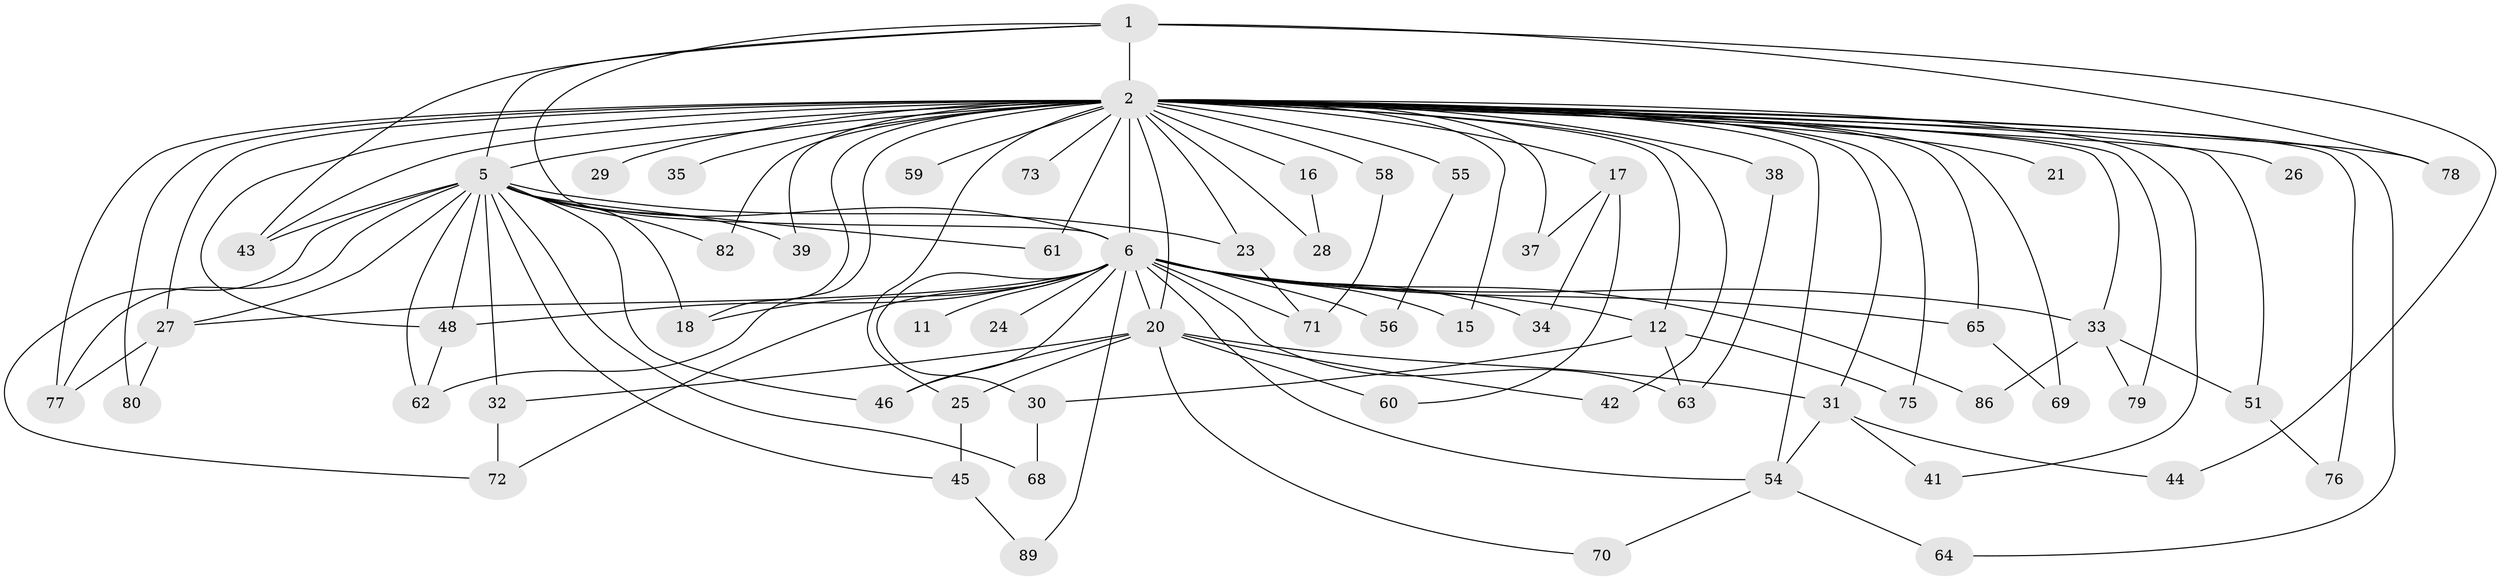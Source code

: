 // original degree distribution, {13: 0.008, 17: 0.016, 33: 0.008, 21: 0.008, 31: 0.008, 24: 0.008, 29: 0.008, 28: 0.008, 23: 0.008, 2: 0.528, 6: 0.032, 3: 0.288, 5: 0.04, 4: 0.016, 10: 0.008, 7: 0.008}
// Generated by graph-tools (version 1.1) at 2025/13/03/09/25 04:13:44]
// undirected, 62 vertices, 120 edges
graph export_dot {
graph [start="1"]
  node [color=gray90,style=filled];
  1;
  2 [super="+8+50+117+118+13+3+90"];
  5 [super="+74+14+96"];
  6 [super="+85+88+119+22+49+7"];
  11;
  12 [super="+47"];
  15;
  16;
  17;
  18;
  20;
  21;
  23 [super="+57"];
  24;
  25;
  26;
  27 [super="+66"];
  28;
  29;
  30;
  31;
  32;
  33;
  34;
  35;
  37;
  38;
  39;
  41;
  42 [super="+105"];
  43;
  44;
  45;
  46;
  48 [super="+84"];
  51;
  54;
  55;
  56;
  58;
  59;
  60;
  61 [super="+115"];
  62;
  63;
  64;
  65;
  68;
  69;
  70;
  71;
  72 [super="+112"];
  73;
  75;
  76;
  77;
  78;
  79;
  80;
  82;
  86;
  89;
  1 -- 2 [weight=7];
  1 -- 5;
  1 -- 6 [weight=2];
  1 -- 43;
  1 -- 44;
  1 -- 78;
  2 -- 5 [weight=12];
  2 -- 6 [weight=25];
  2 -- 62;
  2 -- 79;
  2 -- 80 [weight=2];
  2 -- 69;
  2 -- 73 [weight=2];
  2 -- 76 [weight=2];
  2 -- 17;
  2 -- 82;
  2 -- 20 [weight=2];
  2 -- 21;
  2 -- 28;
  2 -- 35 [weight=2];
  2 -- 23 [weight=4];
  2 -- 27 [weight=4];
  2 -- 12 [weight=2];
  2 -- 15;
  2 -- 16;
  2 -- 25;
  2 -- 26;
  2 -- 29;
  2 -- 31;
  2 -- 33;
  2 -- 37;
  2 -- 38 [weight=2];
  2 -- 39;
  2 -- 41;
  2 -- 42 [weight=2];
  2 -- 48;
  2 -- 51;
  2 -- 54 [weight=2];
  2 -- 55 [weight=2];
  2 -- 58 [weight=2];
  2 -- 59 [weight=2];
  2 -- 61 [weight=2];
  2 -- 64;
  2 -- 65 [weight=2];
  2 -- 75;
  2 -- 78;
  2 -- 18;
  2 -- 43;
  2 -- 77;
  5 -- 6 [weight=4];
  5 -- 18;
  5 -- 32;
  5 -- 39;
  5 -- 43;
  5 -- 45;
  5 -- 48;
  5 -- 62;
  5 -- 68;
  5 -- 77;
  5 -- 82;
  5 -- 72;
  5 -- 27 [weight=2];
  5 -- 61;
  5 -- 46;
  5 -- 23;
  6 -- 11 [weight=2];
  6 -- 18 [weight=2];
  6 -- 33;
  6 -- 46;
  6 -- 65;
  6 -- 63;
  6 -- 72;
  6 -- 71;
  6 -- 12;
  6 -- 15;
  6 -- 20;
  6 -- 86;
  6 -- 24;
  6 -- 89;
  6 -- 27;
  6 -- 30;
  6 -- 34;
  6 -- 48;
  6 -- 54;
  6 -- 56;
  12 -- 30;
  12 -- 63;
  12 -- 75;
  16 -- 28;
  17 -- 34;
  17 -- 37;
  17 -- 60;
  20 -- 25;
  20 -- 31;
  20 -- 32;
  20 -- 46;
  20 -- 60;
  20 -- 70;
  20 -- 42;
  23 -- 71;
  25 -- 45;
  27 -- 77;
  27 -- 80;
  30 -- 68;
  31 -- 41;
  31 -- 44;
  31 -- 54;
  32 -- 72;
  33 -- 51;
  33 -- 79;
  33 -- 86;
  38 -- 63;
  45 -- 89;
  48 -- 62;
  51 -- 76;
  54 -- 64;
  54 -- 70;
  55 -- 56;
  58 -- 71;
  65 -- 69;
}
